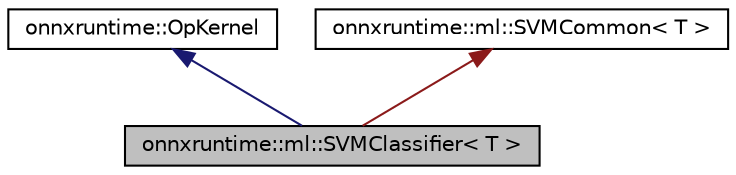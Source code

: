 digraph "onnxruntime::ml::SVMClassifier&lt; T &gt;"
{
  edge [fontname="Helvetica",fontsize="10",labelfontname="Helvetica",labelfontsize="10"];
  node [fontname="Helvetica",fontsize="10",shape=record];
  Node3 [label="onnxruntime::ml::SVMClassifier\< T \>",height=0.2,width=0.4,color="black", fillcolor="grey75", style="filled", fontcolor="black"];
  Node4 -> Node3 [dir="back",color="midnightblue",fontsize="10",style="solid",fontname="Helvetica"];
  Node4 [label="onnxruntime::OpKernel",height=0.2,width=0.4,color="black", fillcolor="white", style="filled",URL="$classonnxruntime_1_1OpKernel.html"];
  Node5 -> Node3 [dir="back",color="firebrick4",fontsize="10",style="solid",fontname="Helvetica"];
  Node5 [label="onnxruntime::ml::SVMCommon\< T \>",height=0.2,width=0.4,color="black", fillcolor="white", style="filled",URL="$classonnxruntime_1_1ml_1_1SVMCommon.html"];
}
